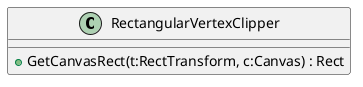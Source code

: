 @startuml
class RectangularVertexClipper {
    + GetCanvasRect(t:RectTransform, c:Canvas) : Rect
}
@enduml
